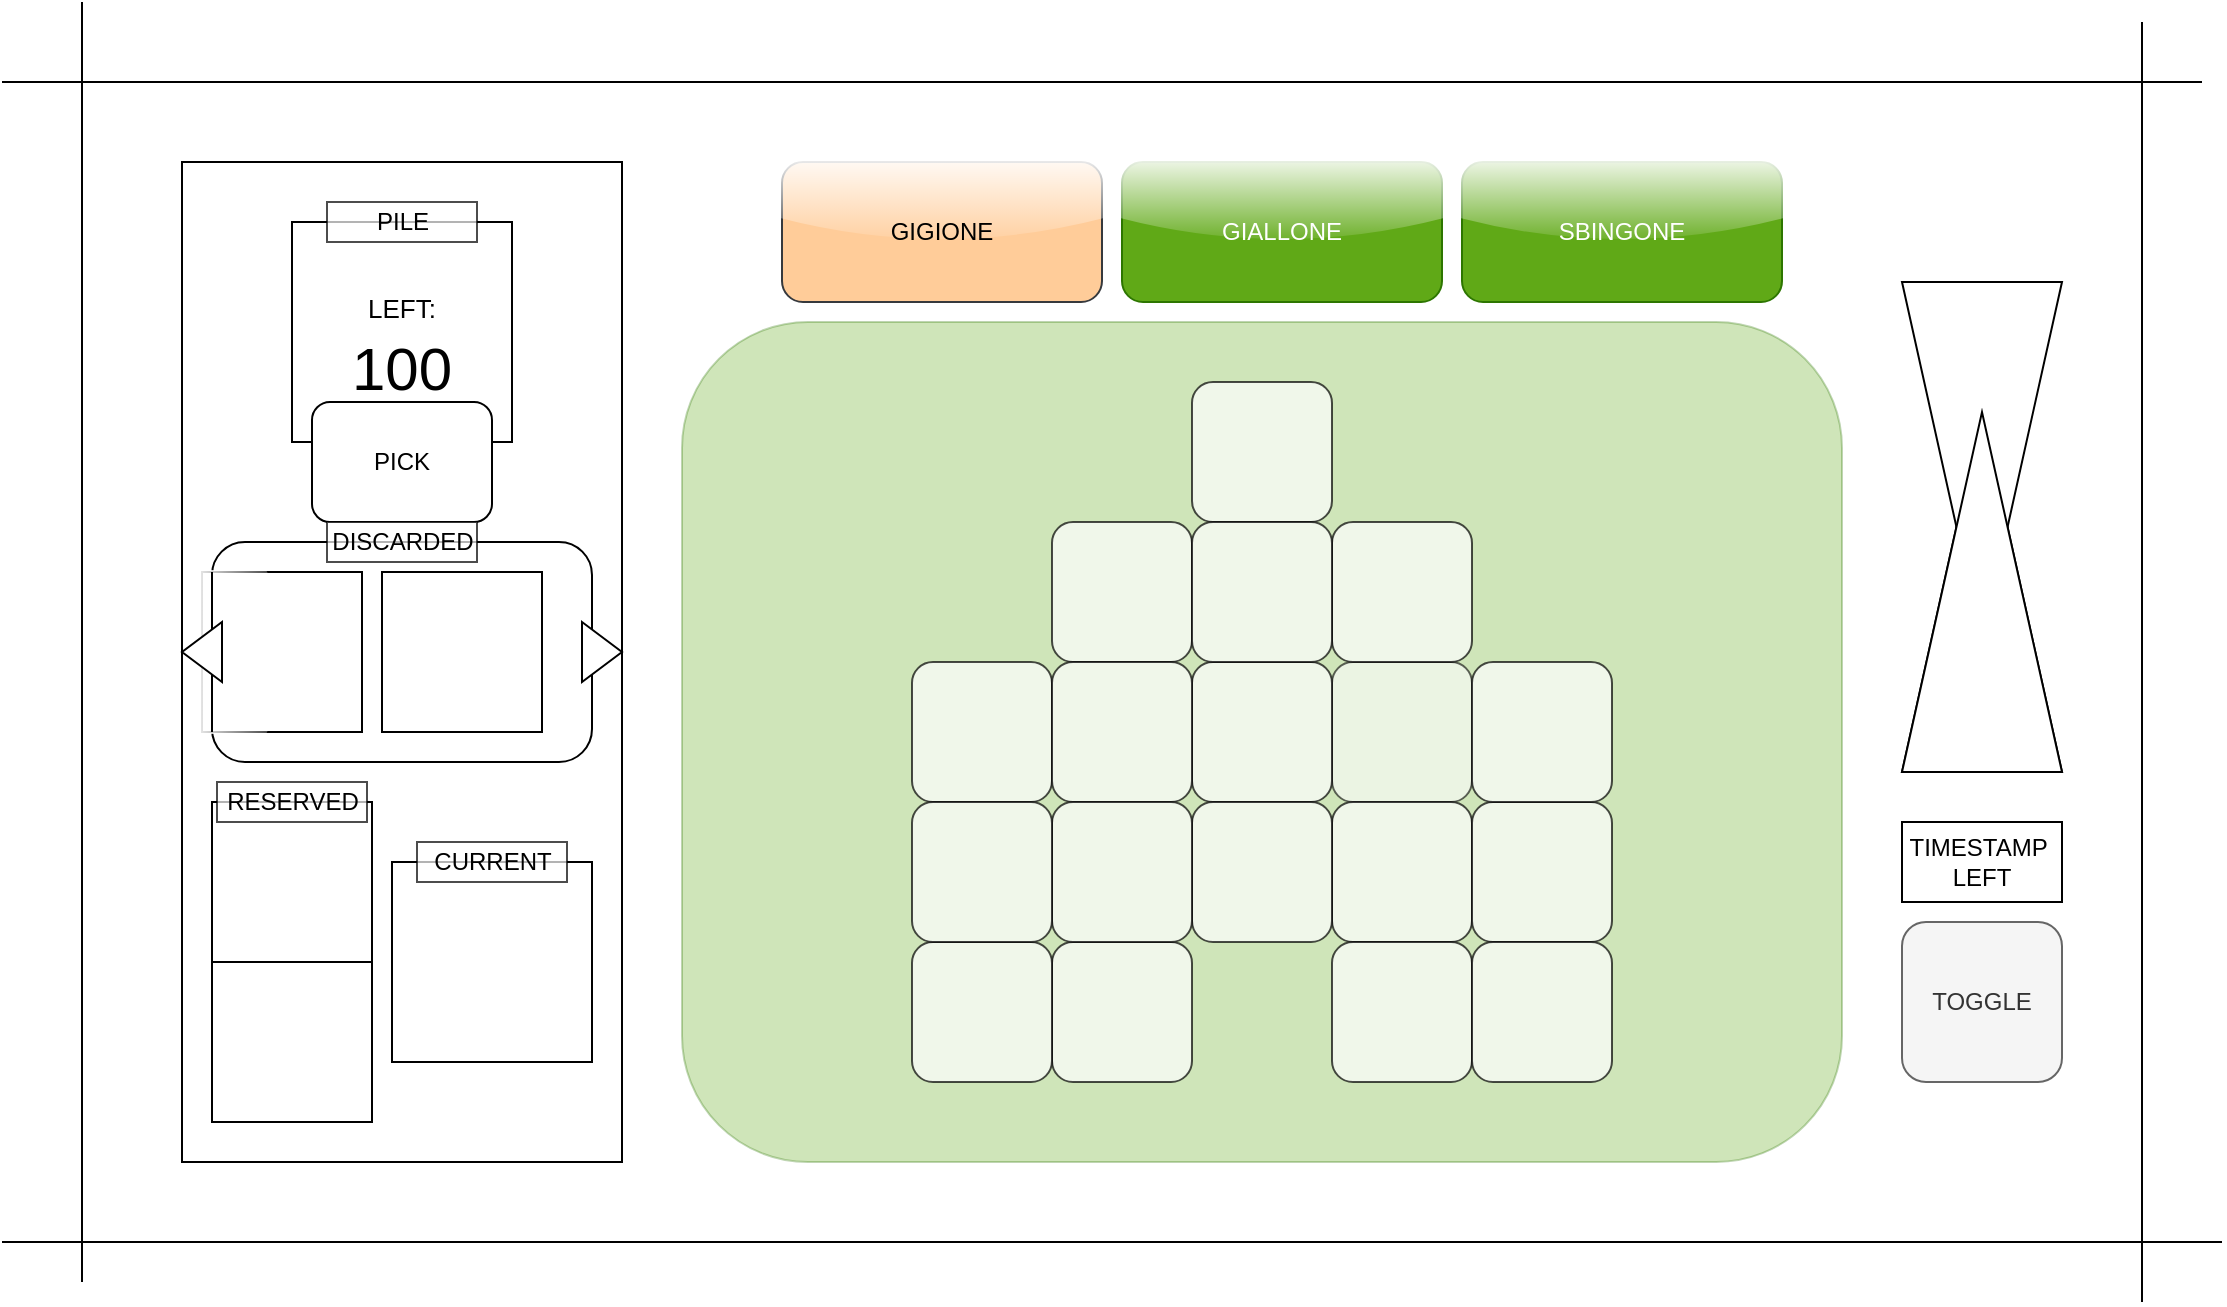 <mxfile version="27.1.4">
  <diagram name="Page-1" id="Wf0k0EPCuZj91SbxlMt6">
    <mxGraphModel dx="2028" dy="683" grid="1" gridSize="10" guides="1" tooltips="1" connect="1" arrows="1" fold="1" page="1" pageScale="1" pageWidth="850" pageHeight="1100" math="0" shadow="0">
      <root>
        <mxCell id="0" />
        <mxCell id="1" parent="0" />
        <mxCell id="xbARBZZMHT46P_BYGJKc-1" value="" style="rounded=1;whiteSpace=wrap;html=1;opacity=30;fillColor=#60a917;fontColor=#ffffff;strokeColor=#2D7600;" vertex="1" parent="1">
          <mxGeometry x="60" y="240" width="580" height="420" as="geometry" />
        </mxCell>
        <mxCell id="xbARBZZMHT46P_BYGJKc-14" value="" style="whiteSpace=wrap;html=1;aspect=fixed;rounded=1;opacity=60;" vertex="1" parent="1">
          <mxGeometry x="385" y="410" width="70" height="70" as="geometry" />
        </mxCell>
        <mxCell id="xbARBZZMHT46P_BYGJKc-39" value="" style="whiteSpace=wrap;html=1;aspect=fixed;rounded=1;opacity=70;" vertex="1" parent="1">
          <mxGeometry x="315" y="270" width="70" height="70" as="geometry" />
        </mxCell>
        <mxCell id="xbARBZZMHT46P_BYGJKc-40" value="" style="whiteSpace=wrap;html=1;aspect=fixed;rounded=1;opacity=70;" vertex="1" parent="1">
          <mxGeometry x="385" y="340" width="70" height="70" as="geometry" />
        </mxCell>
        <mxCell id="xbARBZZMHT46P_BYGJKc-41" value="" style="whiteSpace=wrap;html=1;aspect=fixed;rounded=1;opacity=70;" vertex="1" parent="1">
          <mxGeometry x="315" y="410" width="70" height="70" as="geometry" />
        </mxCell>
        <mxCell id="xbARBZZMHT46P_BYGJKc-42" value="" style="whiteSpace=wrap;html=1;aspect=fixed;rounded=1;opacity=70;" vertex="1" parent="1">
          <mxGeometry x="385" y="480" width="70" height="70" as="geometry" />
        </mxCell>
        <mxCell id="xbARBZZMHT46P_BYGJKc-43" value="" style="whiteSpace=wrap;html=1;aspect=fixed;rounded=1;opacity=70;" vertex="1" parent="1">
          <mxGeometry x="315" y="480" width="70" height="70" as="geometry" />
        </mxCell>
        <mxCell id="xbARBZZMHT46P_BYGJKc-44" value="" style="whiteSpace=wrap;html=1;aspect=fixed;rounded=1;opacity=70;" vertex="1" parent="1">
          <mxGeometry x="385" y="550" width="70" height="70" as="geometry" />
        </mxCell>
        <mxCell id="xbARBZZMHT46P_BYGJKc-45" value="" style="whiteSpace=wrap;html=1;aspect=fixed;rounded=1;opacity=70;" vertex="1" parent="1">
          <mxGeometry x="245" y="550" width="70" height="70" as="geometry" />
        </mxCell>
        <mxCell id="xbARBZZMHT46P_BYGJKc-46" value="" style="whiteSpace=wrap;html=1;aspect=fixed;rounded=1;opacity=70;" vertex="1" parent="1">
          <mxGeometry x="455" y="480" width="70" height="70" as="geometry" />
        </mxCell>
        <mxCell id="xbARBZZMHT46P_BYGJKc-47" value="" style="whiteSpace=wrap;html=1;aspect=fixed;rounded=1;opacity=70;" vertex="1" parent="1">
          <mxGeometry x="455" y="410" width="70" height="70" as="geometry" />
        </mxCell>
        <mxCell id="xbARBZZMHT46P_BYGJKc-48" value="" style="whiteSpace=wrap;html=1;aspect=fixed;rounded=1;opacity=70;" vertex="1" parent="1">
          <mxGeometry x="455" y="550" width="70" height="70" as="geometry" />
        </mxCell>
        <mxCell id="xbARBZZMHT46P_BYGJKc-50" value="" style="whiteSpace=wrap;html=1;aspect=fixed;rounded=1;opacity=70;" vertex="1" parent="1">
          <mxGeometry x="175" y="550" width="70" height="70" as="geometry" />
        </mxCell>
        <mxCell id="xbARBZZMHT46P_BYGJKc-51" value="" style="whiteSpace=wrap;html=1;aspect=fixed;rounded=1;opacity=70;" vertex="1" parent="1">
          <mxGeometry x="175" y="410" width="70" height="70" as="geometry" />
        </mxCell>
        <mxCell id="xbARBZZMHT46P_BYGJKc-52" value="" style="whiteSpace=wrap;html=1;aspect=fixed;rounded=1;opacity=70;" vertex="1" parent="1">
          <mxGeometry x="245" y="340" width="70" height="70" as="geometry" />
        </mxCell>
        <mxCell id="xbARBZZMHT46P_BYGJKc-53" value="" style="whiteSpace=wrap;html=1;aspect=fixed;rounded=1;opacity=70;" vertex="1" parent="1">
          <mxGeometry x="315" y="340" width="70" height="70" as="geometry" />
        </mxCell>
        <mxCell id="xbARBZZMHT46P_BYGJKc-54" value="" style="whiteSpace=wrap;html=1;aspect=fixed;rounded=1;opacity=70;" vertex="1" parent="1">
          <mxGeometry x="245" y="410" width="70" height="70" as="geometry" />
        </mxCell>
        <mxCell id="xbARBZZMHT46P_BYGJKc-55" value="" style="whiteSpace=wrap;html=1;aspect=fixed;rounded=1;opacity=70;" vertex="1" parent="1">
          <mxGeometry x="245" y="480" width="70" height="70" as="geometry" />
        </mxCell>
        <mxCell id="xbARBZZMHT46P_BYGJKc-57" value="" style="rounded=0;whiteSpace=wrap;html=1;" vertex="1" parent="1">
          <mxGeometry x="-190" y="160" width="220" height="500" as="geometry" />
        </mxCell>
        <mxCell id="xbARBZZMHT46P_BYGJKc-59" value="" style="endArrow=none;html=1;rounded=0;" edge="1" parent="1">
          <mxGeometry width="50" height="50" relative="1" as="geometry">
            <mxPoint x="-240" y="720" as="sourcePoint" />
            <mxPoint x="-240" y="80" as="targetPoint" />
          </mxGeometry>
        </mxCell>
        <mxCell id="xbARBZZMHT46P_BYGJKc-60" value="" style="endArrow=none;html=1;rounded=0;" edge="1" parent="1">
          <mxGeometry width="50" height="50" relative="1" as="geometry">
            <mxPoint x="-280" y="700" as="sourcePoint" />
            <mxPoint x="830" y="700" as="targetPoint" />
          </mxGeometry>
        </mxCell>
        <mxCell id="xbARBZZMHT46P_BYGJKc-61" value="" style="endArrow=none;html=1;rounded=0;" edge="1" parent="1">
          <mxGeometry width="50" height="50" relative="1" as="geometry">
            <mxPoint x="820" y="120" as="sourcePoint" />
            <mxPoint x="-280" y="120" as="targetPoint" />
          </mxGeometry>
        </mxCell>
        <mxCell id="xbARBZZMHT46P_BYGJKc-62" value="" style="endArrow=none;html=1;rounded=0;" edge="1" parent="1">
          <mxGeometry width="50" height="50" relative="1" as="geometry">
            <mxPoint x="790" y="730" as="sourcePoint" />
            <mxPoint x="790" y="90" as="targetPoint" />
          </mxGeometry>
        </mxCell>
        <mxCell id="xbARBZZMHT46P_BYGJKc-65" value="&lt;div&gt;&lt;font style=&quot;font-size: 13px;&quot;&gt;LEFT:&lt;/font&gt;&lt;br&gt;&lt;/div&gt;&lt;div&gt;100&lt;/div&gt;" style="whiteSpace=wrap;html=1;aspect=fixed;fontSize=30;" vertex="1" parent="1">
          <mxGeometry x="-135" y="190" width="110" height="110" as="geometry" />
        </mxCell>
        <mxCell id="xbARBZZMHT46P_BYGJKc-66" value="PICK" style="rounded=1;whiteSpace=wrap;html=1;" vertex="1" parent="1">
          <mxGeometry x="-125" y="280" width="90" height="60" as="geometry" />
        </mxCell>
        <mxCell id="xbARBZZMHT46P_BYGJKc-69" value="" style="rounded=1;whiteSpace=wrap;html=1;" vertex="1" parent="1">
          <mxGeometry x="-175" y="350" width="190" height="110" as="geometry" />
        </mxCell>
        <mxCell id="xbARBZZMHT46P_BYGJKc-70" value="" style="whiteSpace=wrap;html=1;aspect=fixed;glass=1;rotation=-90;" vertex="1" parent="1">
          <mxGeometry x="-180" y="365" width="80" height="80" as="geometry" />
        </mxCell>
        <mxCell id="xbARBZZMHT46P_BYGJKc-71" value="" style="whiteSpace=wrap;html=1;aspect=fixed;" vertex="1" parent="1">
          <mxGeometry x="-90" y="365" width="80" height="80" as="geometry" />
        </mxCell>
        <mxCell id="xbARBZZMHT46P_BYGJKc-73" value="" style="endArrow=none;html=1;rounded=0;exitX=0;exitY=0;exitDx=0;exitDy=0;entryX=1;entryY=0;entryDx=0;entryDy=0;" edge="1" parent="1">
          <mxGeometry width="50" height="50" relative="1" as="geometry">
            <mxPoint x="-175" y="445" as="sourcePoint" />
            <mxPoint x="-175" y="365" as="targetPoint" />
          </mxGeometry>
        </mxCell>
        <mxCell id="xbARBZZMHT46P_BYGJKc-74" value="" style="triangle;whiteSpace=wrap;html=1;" vertex="1" parent="1">
          <mxGeometry x="10" y="390" width="20" height="30" as="geometry" />
        </mxCell>
        <mxCell id="xbARBZZMHT46P_BYGJKc-75" value="" style="triangle;whiteSpace=wrap;html=1;rotation=-180;" vertex="1" parent="1">
          <mxGeometry x="-190" y="390" width="20" height="30" as="geometry" />
        </mxCell>
        <mxCell id="xbARBZZMHT46P_BYGJKc-76" value="" style="whiteSpace=wrap;html=1;aspect=fixed;" vertex="1" parent="1">
          <mxGeometry x="-85" y="510" width="100" height="100" as="geometry" />
        </mxCell>
        <mxCell id="xbARBZZMHT46P_BYGJKc-77" value="" style="whiteSpace=wrap;html=1;aspect=fixed;" vertex="1" parent="1">
          <mxGeometry x="-175" y="480" width="80" height="80" as="geometry" />
        </mxCell>
        <mxCell id="xbARBZZMHT46P_BYGJKc-78" value="" style="whiteSpace=wrap;html=1;aspect=fixed;" vertex="1" parent="1">
          <mxGeometry x="-175" y="560" width="80" height="80" as="geometry" />
        </mxCell>
        <mxCell id="xbARBZZMHT46P_BYGJKc-80" value="" style="whiteSpace=wrap;html=1;aspect=fixed;rounded=1;opacity=70;" vertex="1" parent="1">
          <mxGeometry x="175" y="480" width="70" height="70" as="geometry" />
        </mxCell>
        <mxCell id="xbARBZZMHT46P_BYGJKc-81" value="GIGIONE" style="rounded=1;whiteSpace=wrap;html=1;fillColor=light-dark(#FFCC99,#00445E);strokeColor=light-dark(#36393D,#C0C0C0);glass=1;gradientDirection=south;" vertex="1" parent="1">
          <mxGeometry x="110" y="160" width="160" height="70" as="geometry" />
        </mxCell>
        <mxCell id="xbARBZZMHT46P_BYGJKc-82" value="GIALLONE" style="rounded=1;whiteSpace=wrap;html=1;fillColor=light-dark(#60A917,#FFE607);fontColor=#ffffff;strokeColor=light-dark(#2D7600,#B1B1B1);glass=1;" vertex="1" parent="1">
          <mxGeometry x="280" y="160" width="160" height="70" as="geometry" />
        </mxCell>
        <mxCell id="xbARBZZMHT46P_BYGJKc-83" value="SBINGONE" style="rounded=1;whiteSpace=wrap;html=1;fillColor=light-dark(#60A917,#FF0A0A);fontColor=#ffffff;strokeColor=light-dark(#2D7600,#FFFFFF);glass=1;" vertex="1" parent="1">
          <mxGeometry x="450" y="160" width="160" height="70" as="geometry" />
        </mxCell>
        <mxCell id="xbARBZZMHT46P_BYGJKc-84" value="TOGGLE" style="rounded=1;whiteSpace=wrap;html=1;fillColor=#f5f5f5;strokeColor=#666666;fontColor=#333333;" vertex="1" parent="1">
          <mxGeometry x="670" y="540" width="80" height="80" as="geometry" />
        </mxCell>
        <mxCell id="xbARBZZMHT46P_BYGJKc-85" value="" style="triangle;whiteSpace=wrap;html=1;rotation=-90;" vertex="1" parent="1">
          <mxGeometry x="620" y="335" width="180" height="80" as="geometry" />
        </mxCell>
        <mxCell id="xbARBZZMHT46P_BYGJKc-86" value="" style="triangle;whiteSpace=wrap;html=1;rotation=90;" vertex="1" parent="1">
          <mxGeometry x="620" y="270" width="180" height="80" as="geometry" />
        </mxCell>
        <mxCell id="xbARBZZMHT46P_BYGJKc-87" value="" style="triangle;whiteSpace=wrap;html=1;rotation=-90;" vertex="1" parent="1">
          <mxGeometry x="620" y="335" width="180" height="80" as="geometry" />
        </mxCell>
        <mxCell id="xbARBZZMHT46P_BYGJKc-88" value="TIMESTAMP&amp;nbsp; LEFT" style="rounded=0;whiteSpace=wrap;html=1;" vertex="1" parent="1">
          <mxGeometry x="670" y="490" width="80" height="40" as="geometry" />
        </mxCell>
        <mxCell id="xbARBZZMHT46P_BYGJKc-89" value="CURRENT" style="rounded=0;whiteSpace=wrap;html=1;opacity=70;" vertex="1" parent="1">
          <mxGeometry x="-72.5" y="500" width="75" height="20" as="geometry" />
        </mxCell>
        <mxCell id="xbARBZZMHT46P_BYGJKc-90" value="DISCARDED" style="rounded=0;whiteSpace=wrap;html=1;opacity=70;" vertex="1" parent="1">
          <mxGeometry x="-117.5" y="340" width="75" height="20" as="geometry" />
        </mxCell>
        <mxCell id="xbARBZZMHT46P_BYGJKc-91" value="&lt;div&gt;RESERVED&lt;/div&gt;" style="rounded=0;whiteSpace=wrap;html=1;opacity=70;" vertex="1" parent="1">
          <mxGeometry x="-172.5" y="470" width="75" height="20" as="geometry" />
        </mxCell>
        <mxCell id="xbARBZZMHT46P_BYGJKc-92" value="&lt;div&gt;PILE&lt;/div&gt;" style="rounded=0;whiteSpace=wrap;html=1;opacity=70;" vertex="1" parent="1">
          <mxGeometry x="-117.5" y="180" width="75" height="20" as="geometry" />
        </mxCell>
      </root>
    </mxGraphModel>
  </diagram>
</mxfile>
